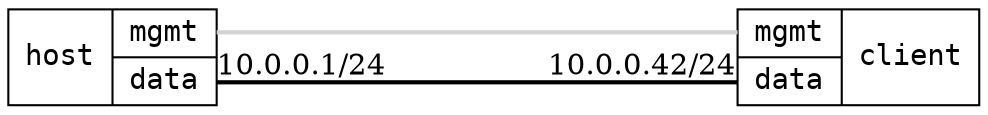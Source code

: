 graph "1x2" {
	layout="neato";
	overlap="false";
	esep="+100";

        node [shape=record, fontname="DejaVu Sans Mono, Book"];
	edge [color="cornflowerblue", penwidth="2", fontname="DejaVu Serif, Book"];

	host [
	    label="host | { <mgmt> mgmt | <data> data }",
	    pos="0,20!",
	    kind="controller",
	];

        client [
	    label="{ <mgmt> mgmt | <data> data } | client",
	    pos="200,20!",
	    kind="infix",
	];

	host:mgmt -- client:mgmt [kind=mgmt, color=lightgrey]
	host:data -- client:data [color=black, taillabel="10.0.0.1/24", headlabel="10.0.0.42/24"]
}
